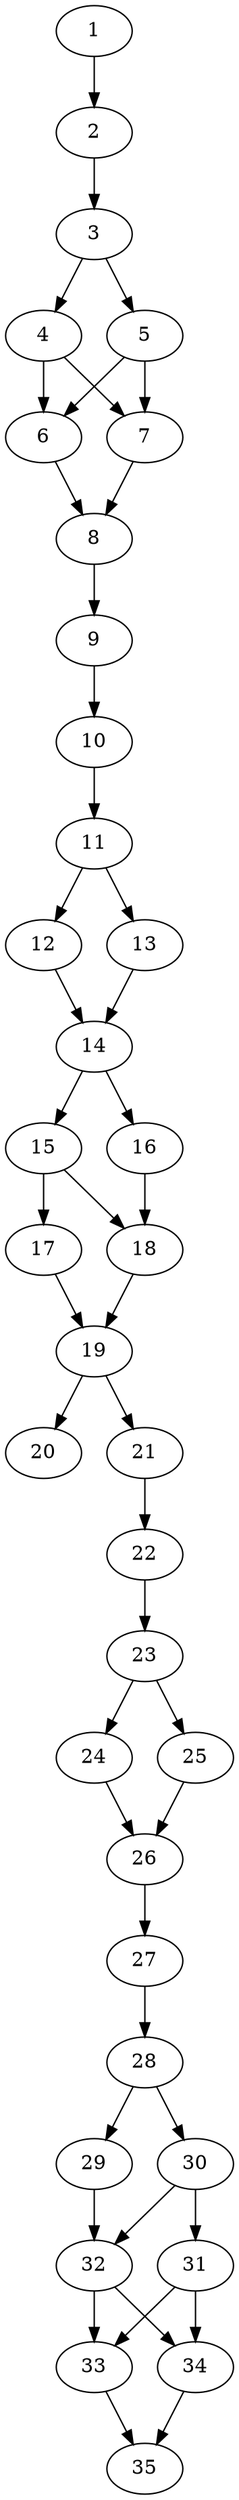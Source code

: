 // DAG automatically generated by daggen at Thu Oct  3 14:05:38 2019
// ./daggen --dot -n 35 --ccr 0.3 --fat 0.3 --regular 0.9 --density 0.9 --mindata 5242880 --maxdata 52428800 
digraph G {
  1 [size="54323200", alpha="0.05", expect_size="16296960"] 
  1 -> 2 [size ="16296960"]
  2 [size="173926400", alpha="0.19", expect_size="52177920"] 
  2 -> 3 [size ="52177920"]
  3 [size="42635947", alpha="0.07", expect_size="12790784"] 
  3 -> 4 [size ="12790784"]
  3 -> 5 [size ="12790784"]
  4 [size="132406613", alpha="0.07", expect_size="39721984"] 
  4 -> 6 [size ="39721984"]
  4 -> 7 [size ="39721984"]
  5 [size="136942933", alpha="0.12", expect_size="41082880"] 
  5 -> 6 [size ="41082880"]
  5 -> 7 [size ="41082880"]
  6 [size="103683413", alpha="0.09", expect_size="31105024"] 
  6 -> 8 [size ="31105024"]
  7 [size="103567360", alpha="0.01", expect_size="31070208"] 
  7 -> 8 [size ="31070208"]
  8 [size="169669973", alpha="0.15", expect_size="50900992"] 
  8 -> 9 [size ="50900992"]
  9 [size="74615467", alpha="0.00", expect_size="22384640"] 
  9 -> 10 [size ="22384640"]
  10 [size="63887360", alpha="0.11", expect_size="19166208"] 
  10 -> 11 [size ="19166208"]
  11 [size="159631360", alpha="0.04", expect_size="47889408"] 
  11 -> 12 [size ="47889408"]
  11 -> 13 [size ="47889408"]
  12 [size="43448320", alpha="0.17", expect_size="13034496"] 
  12 -> 14 [size ="13034496"]
  13 [size="36809387", alpha="0.14", expect_size="11042816"] 
  13 -> 14 [size ="11042816"]
  14 [size="89094827", alpha="0.07", expect_size="26728448"] 
  14 -> 15 [size ="26728448"]
  14 -> 16 [size ="26728448"]
  15 [size="142687573", alpha="0.06", expect_size="42806272"] 
  15 -> 17 [size ="42806272"]
  15 -> 18 [size ="42806272"]
  16 [size="79271253", alpha="0.12", expect_size="23781376"] 
  16 -> 18 [size ="23781376"]
  17 [size="149684907", alpha="0.19", expect_size="44905472"] 
  17 -> 19 [size ="44905472"]
  18 [size="159528960", alpha="0.08", expect_size="47858688"] 
  18 -> 19 [size ="47858688"]
  19 [size="123600213", alpha="0.05", expect_size="37080064"] 
  19 -> 20 [size ="37080064"]
  19 -> 21 [size ="37080064"]
  20 [size="125323947", alpha="0.16", expect_size="37597184"] 
  21 [size="55074133", alpha="0.12", expect_size="16522240"] 
  21 -> 22 [size ="16522240"]
  22 [size="86135467", alpha="0.08", expect_size="25840640"] 
  22 -> 23 [size ="25840640"]
  23 [size="62201173", alpha="0.07", expect_size="18660352"] 
  23 -> 24 [size ="18660352"]
  23 -> 25 [size ="18660352"]
  24 [size="173684053", alpha="0.00", expect_size="52105216"] 
  24 -> 26 [size ="52105216"]
  25 [size="70475093", alpha="0.09", expect_size="21142528"] 
  25 -> 26 [size ="21142528"]
  26 [size="118565547", alpha="0.09", expect_size="35569664"] 
  26 -> 27 [size ="35569664"]
  27 [size="57767253", alpha="0.20", expect_size="17330176"] 
  27 -> 28 [size ="17330176"]
  28 [size="49670827", alpha="0.10", expect_size="14901248"] 
  28 -> 29 [size ="14901248"]
  28 -> 30 [size ="14901248"]
  29 [size="111438507", alpha="0.07", expect_size="33431552"] 
  29 -> 32 [size ="33431552"]
  30 [size="149992107", alpha="0.10", expect_size="44997632"] 
  30 -> 31 [size ="44997632"]
  30 -> 32 [size ="44997632"]
  31 [size="119490560", alpha="0.12", expect_size="35847168"] 
  31 -> 33 [size ="35847168"]
  31 -> 34 [size ="35847168"]
  32 [size="56780800", alpha="0.16", expect_size="17034240"] 
  32 -> 33 [size ="17034240"]
  32 -> 34 [size ="17034240"]
  33 [size="118316373", alpha="0.03", expect_size="35494912"] 
  33 -> 35 [size ="35494912"]
  34 [size="171973973", alpha="0.20", expect_size="51592192"] 
  34 -> 35 [size ="51592192"]
  35 [size="18114560", alpha="0.12", expect_size="5434368"] 
}
